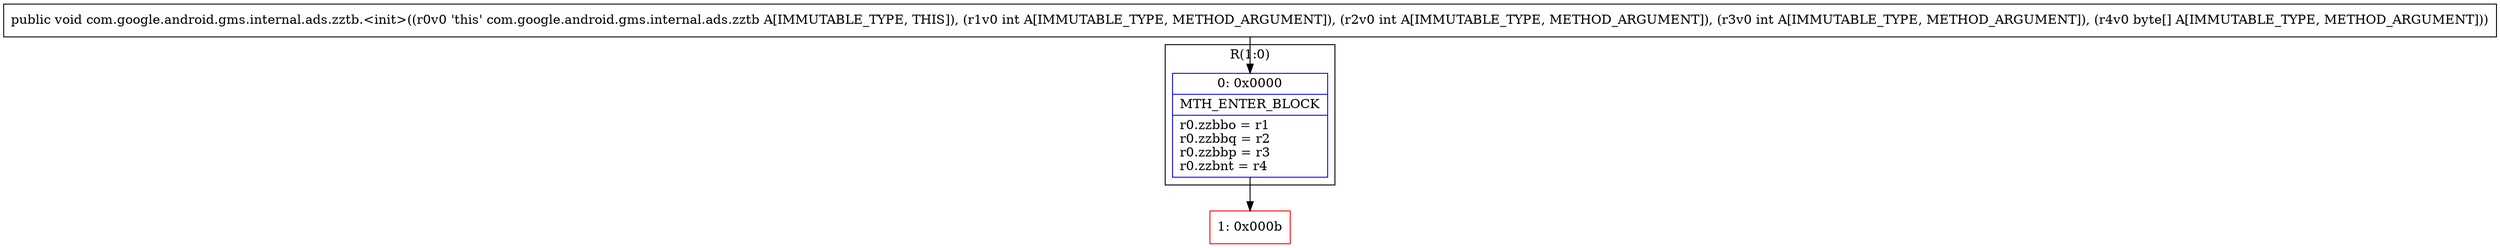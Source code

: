 digraph "CFG forcom.google.android.gms.internal.ads.zztb.\<init\>(III[B)V" {
subgraph cluster_Region_1808724190 {
label = "R(1:0)";
node [shape=record,color=blue];
Node_0 [shape=record,label="{0\:\ 0x0000|MTH_ENTER_BLOCK\l|r0.zzbbo = r1\lr0.zzbbq = r2\lr0.zzbbp = r3\lr0.zzbnt = r4\l}"];
}
Node_1 [shape=record,color=red,label="{1\:\ 0x000b}"];
MethodNode[shape=record,label="{public void com.google.android.gms.internal.ads.zztb.\<init\>((r0v0 'this' com.google.android.gms.internal.ads.zztb A[IMMUTABLE_TYPE, THIS]), (r1v0 int A[IMMUTABLE_TYPE, METHOD_ARGUMENT]), (r2v0 int A[IMMUTABLE_TYPE, METHOD_ARGUMENT]), (r3v0 int A[IMMUTABLE_TYPE, METHOD_ARGUMENT]), (r4v0 byte[] A[IMMUTABLE_TYPE, METHOD_ARGUMENT])) }"];
MethodNode -> Node_0;
Node_0 -> Node_1;
}

